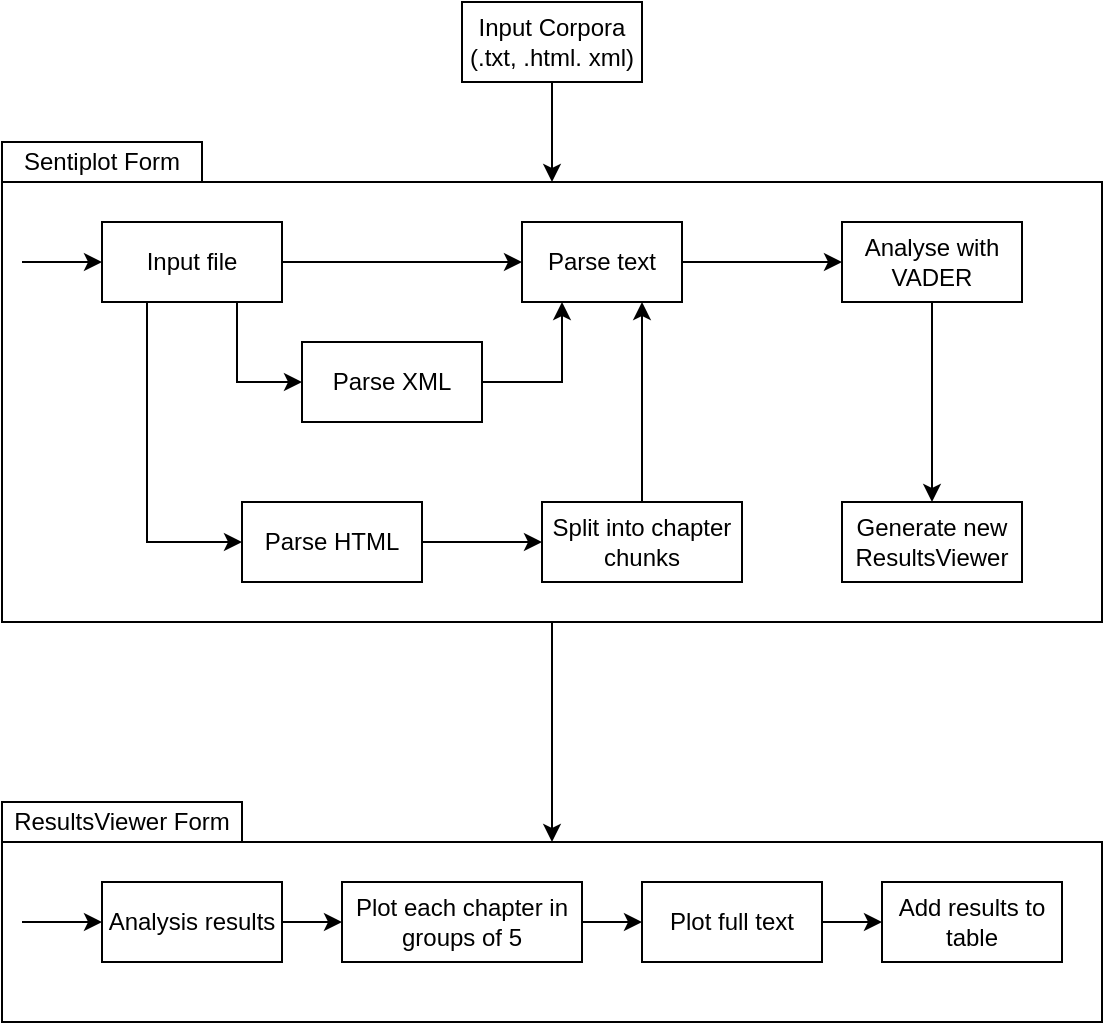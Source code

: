 <mxfile version="12.6.5" type="device"><diagram id="hEmG6slPX6UoaGlffD9S" name="Page-1"><mxGraphModel dx="1086" dy="806" grid="1" gridSize="10" guides="1" tooltips="1" connect="1" arrows="1" fold="1" page="1" pageScale="1" pageWidth="2000" pageHeight="2000" math="0" shadow="0"><root><mxCell id="0"/><mxCell id="1" parent="0"/><mxCell id="5M08BKQ5mrZkknWRBOV--38" style="edgeStyle=orthogonalEdgeStyle;rounded=0;orthogonalLoop=1;jettySize=auto;html=1;exitX=0.5;exitY=1;exitDx=0;exitDy=0;entryX=0.5;entryY=0;entryDx=0;entryDy=0;" parent="1" source="5M08BKQ5mrZkknWRBOV--2" target="5M08BKQ5mrZkknWRBOV--7" edge="1"><mxGeometry relative="1" as="geometry"/></mxCell><mxCell id="5M08BKQ5mrZkknWRBOV--2" value="" style="rounded=0;whiteSpace=wrap;html=1;" parent="1" vertex="1"><mxGeometry x="270" y="210" width="550" height="220" as="geometry"/></mxCell><mxCell id="5M08BKQ5mrZkknWRBOV--3" value="Sentiplot Form" style="text;html=1;strokeColor=#000000;fillColor=none;align=center;verticalAlign=middle;whiteSpace=wrap;rounded=0;" parent="1" vertex="1"><mxGeometry x="270" y="190" width="100" height="20" as="geometry"/></mxCell><mxCell id="5M08BKQ5mrZkknWRBOV--26" style="edgeStyle=orthogonalEdgeStyle;rounded=0;orthogonalLoop=1;jettySize=auto;html=1;exitX=1;exitY=0.5;exitDx=0;exitDy=0;entryX=0.25;entryY=1;entryDx=0;entryDy=0;" parent="1" source="5M08BKQ5mrZkknWRBOV--18" target="5M08BKQ5mrZkknWRBOV--21" edge="1"><mxGeometry relative="1" as="geometry"/></mxCell><mxCell id="5M08BKQ5mrZkknWRBOV--18" value="Parse XML" style="rounded=0;whiteSpace=wrap;html=1;strokeColor=#000000;" parent="1" vertex="1"><mxGeometry x="420" y="290" width="90" height="40" as="geometry"/></mxCell><mxCell id="5M08BKQ5mrZkknWRBOV--24" style="edgeStyle=orthogonalEdgeStyle;rounded=0;orthogonalLoop=1;jettySize=auto;html=1;exitX=1;exitY=0.5;exitDx=0;exitDy=0;entryX=0;entryY=0.5;entryDx=0;entryDy=0;" parent="1" source="5M08BKQ5mrZkknWRBOV--19" target="5M08BKQ5mrZkknWRBOV--20" edge="1"><mxGeometry relative="1" as="geometry"/></mxCell><mxCell id="5M08BKQ5mrZkknWRBOV--19" value="Parse HTML" style="rounded=0;whiteSpace=wrap;html=1;strokeColor=#000000;" parent="1" vertex="1"><mxGeometry x="390" y="370" width="90" height="40" as="geometry"/></mxCell><mxCell id="5M08BKQ5mrZkknWRBOV--35" style="edgeStyle=orthogonalEdgeStyle;rounded=0;orthogonalLoop=1;jettySize=auto;html=1;exitX=1;exitY=0.5;exitDx=0;exitDy=0;entryX=0;entryY=0.5;entryDx=0;entryDy=0;" parent="1" source="5M08BKQ5mrZkknWRBOV--21" target="5M08BKQ5mrZkknWRBOV--34" edge="1"><mxGeometry relative="1" as="geometry"/></mxCell><mxCell id="5M08BKQ5mrZkknWRBOV--21" value="Parse text" style="rounded=0;whiteSpace=wrap;html=1;strokeColor=#000000;" parent="1" vertex="1"><mxGeometry x="530" y="230" width="80" height="40" as="geometry"/></mxCell><mxCell id="5M08BKQ5mrZkknWRBOV--37" style="edgeStyle=orthogonalEdgeStyle;rounded=0;orthogonalLoop=1;jettySize=auto;html=1;exitX=0.5;exitY=0;exitDx=0;exitDy=0;entryX=0.75;entryY=1;entryDx=0;entryDy=0;" parent="1" source="5M08BKQ5mrZkknWRBOV--20" target="5M08BKQ5mrZkknWRBOV--21" edge="1"><mxGeometry relative="1" as="geometry"/></mxCell><mxCell id="5M08BKQ5mrZkknWRBOV--20" value="Split into chapter chunks" style="rounded=0;whiteSpace=wrap;html=1;strokeColor=#000000;" parent="1" vertex="1"><mxGeometry x="540" y="370" width="100" height="40" as="geometry"/></mxCell><mxCell id="5M08BKQ5mrZkknWRBOV--30" style="edgeStyle=orthogonalEdgeStyle;rounded=0;orthogonalLoop=1;jettySize=auto;html=1;exitX=0.75;exitY=1;exitDx=0;exitDy=0;entryX=0;entryY=0.5;entryDx=0;entryDy=0;" parent="1" source="5M08BKQ5mrZkknWRBOV--29" target="5M08BKQ5mrZkknWRBOV--18" edge="1"><mxGeometry relative="1" as="geometry"/></mxCell><mxCell id="5M08BKQ5mrZkknWRBOV--31" style="edgeStyle=orthogonalEdgeStyle;rounded=0;orthogonalLoop=1;jettySize=auto;html=1;exitX=0.25;exitY=1;exitDx=0;exitDy=0;entryX=0;entryY=0.5;entryDx=0;entryDy=0;" parent="1" source="5M08BKQ5mrZkknWRBOV--29" target="5M08BKQ5mrZkknWRBOV--19" edge="1"><mxGeometry relative="1" as="geometry"/></mxCell><mxCell id="5M08BKQ5mrZkknWRBOV--32" style="edgeStyle=orthogonalEdgeStyle;rounded=0;orthogonalLoop=1;jettySize=auto;html=1;exitX=1;exitY=0.5;exitDx=0;exitDy=0;entryX=0;entryY=0.5;entryDx=0;entryDy=0;" parent="1" source="5M08BKQ5mrZkknWRBOV--29" target="5M08BKQ5mrZkknWRBOV--21" edge="1"><mxGeometry relative="1" as="geometry"/></mxCell><mxCell id="5M08BKQ5mrZkknWRBOV--29" value="Input file" style="rounded=0;whiteSpace=wrap;html=1;strokeColor=#000000;" parent="1" vertex="1"><mxGeometry x="320" y="230" width="90" height="40" as="geometry"/></mxCell><mxCell id="5M08BKQ5mrZkknWRBOV--43" style="edgeStyle=orthogonalEdgeStyle;rounded=0;orthogonalLoop=1;jettySize=auto;html=1;exitX=0.5;exitY=1;exitDx=0;exitDy=0;entryX=0.5;entryY=0;entryDx=0;entryDy=0;" parent="1" source="5M08BKQ5mrZkknWRBOV--34" target="5M08BKQ5mrZkknWRBOV--42" edge="1"><mxGeometry relative="1" as="geometry"/></mxCell><mxCell id="5M08BKQ5mrZkknWRBOV--34" value="Analyse with VADER" style="rounded=0;whiteSpace=wrap;html=1;strokeColor=#000000;" parent="1" vertex="1"><mxGeometry x="690" y="230" width="90" height="40" as="geometry"/></mxCell><mxCell id="5M08BKQ5mrZkknWRBOV--41" value="" style="endArrow=classic;html=1;entryX=0;entryY=0.5;entryDx=0;entryDy=0;" parent="1" target="5M08BKQ5mrZkknWRBOV--29" edge="1"><mxGeometry width="50" height="50" relative="1" as="geometry"><mxPoint x="280" y="250" as="sourcePoint"/><mxPoint x="320" y="250" as="targetPoint"/></mxGeometry></mxCell><mxCell id="5M08BKQ5mrZkknWRBOV--42" value="Generate new ResultsViewer" style="rounded=0;whiteSpace=wrap;html=1;strokeColor=#000000;" parent="1" vertex="1"><mxGeometry x="690" y="370" width="90" height="40" as="geometry"/></mxCell><mxCell id="5M08BKQ5mrZkknWRBOV--54" style="edgeStyle=orthogonalEdgeStyle;rounded=0;orthogonalLoop=1;jettySize=auto;html=1;exitX=0.5;exitY=1;exitDx=0;exitDy=0;entryX=0.5;entryY=0;entryDx=0;entryDy=0;" parent="1" source="5M08BKQ5mrZkknWRBOV--52" target="5M08BKQ5mrZkknWRBOV--2" edge="1"><mxGeometry relative="1" as="geometry"/></mxCell><mxCell id="5M08BKQ5mrZkknWRBOV--52" value="Input Corpora (.txt, .html. xml)" style="rounded=0;whiteSpace=wrap;html=1;strokeColor=#000000;" parent="1" vertex="1"><mxGeometry x="500" y="120" width="90" height="40" as="geometry"/></mxCell><mxCell id="5M08BKQ5mrZkknWRBOV--7" value="" style="rounded=0;whiteSpace=wrap;html=1;" parent="1" vertex="1"><mxGeometry x="270" y="540" width="550" height="90" as="geometry"/></mxCell><mxCell id="5M08BKQ5mrZkknWRBOV--8" value="ResultsViewer Form" style="text;html=1;strokeColor=#000000;fillColor=none;align=center;verticalAlign=middle;whiteSpace=wrap;rounded=0;" parent="1" vertex="1"><mxGeometry x="270" y="520" width="120" height="20" as="geometry"/></mxCell><mxCell id="5M08BKQ5mrZkknWRBOV--49" style="edgeStyle=orthogonalEdgeStyle;rounded=0;orthogonalLoop=1;jettySize=auto;html=1;exitX=1;exitY=0.5;exitDx=0;exitDy=0;entryX=0;entryY=0.5;entryDx=0;entryDy=0;" parent="1" source="5M08BKQ5mrZkknWRBOV--44" target="5M08BKQ5mrZkknWRBOV--46" edge="1"><mxGeometry relative="1" as="geometry"/></mxCell><mxCell id="5M08BKQ5mrZkknWRBOV--44" value="Analysis results&lt;span style=&quot;color: rgba(0 , 0 , 0 , 0) ; font-family: monospace ; font-size: 0px ; white-space: nowrap&quot;&gt;%3CmxGraphModel%3E%3Croot%3E%3CmxCell%20id%3D%220%22%2F%3E%3CmxCell%20id%3D%221%22%20parent%3D%220%22%2F%3E%3CmxCell%20id%3D%222%22%20value%3D%22Input%20file%22%20style%3D%22rounded%3D0%3BwhiteSpace%3Dwrap%3Bhtml%3D1%3BstrokeColor%3D%23000000%3B%22%20vertex%3D%221%22%20parent%3D%221%22%3E%3CmxGeometry%20x%3D%22320%22%20y%3D%22560%22%20width%3D%2290%22%20height%3D%2240%22%20as%3D%22geometry%22%2F%3E%3C%2FmxCell%3E%3C%2Froot%3E%3C%2FmxGraphModel%3E&lt;/span&gt;" style="rounded=0;whiteSpace=wrap;html=1;strokeColor=#000000;" parent="1" vertex="1"><mxGeometry x="320" y="560" width="90" height="40" as="geometry"/></mxCell><mxCell id="5M08BKQ5mrZkknWRBOV--45" value="" style="endArrow=classic;html=1;entryX=0;entryY=0.5;entryDx=0;entryDy=0;" parent="1" target="5M08BKQ5mrZkknWRBOV--44" edge="1"><mxGeometry width="50" height="50" relative="1" as="geometry"><mxPoint x="280" y="580" as="sourcePoint"/><mxPoint x="320" y="580" as="targetPoint"/></mxGeometry></mxCell><mxCell id="5M08BKQ5mrZkknWRBOV--50" style="edgeStyle=orthogonalEdgeStyle;rounded=0;orthogonalLoop=1;jettySize=auto;html=1;exitX=1;exitY=0.5;exitDx=0;exitDy=0;entryX=0;entryY=0.5;entryDx=0;entryDy=0;" parent="1" source="5M08BKQ5mrZkknWRBOV--46" target="5M08BKQ5mrZkknWRBOV--47" edge="1"><mxGeometry relative="1" as="geometry"/></mxCell><mxCell id="5M08BKQ5mrZkknWRBOV--46" value="Plot each chapter in groups of 5" style="rounded=0;whiteSpace=wrap;html=1;strokeColor=#000000;" parent="1" vertex="1"><mxGeometry x="440" y="560" width="120" height="40" as="geometry"/></mxCell><mxCell id="5M08BKQ5mrZkknWRBOV--51" style="edgeStyle=orthogonalEdgeStyle;rounded=0;orthogonalLoop=1;jettySize=auto;html=1;exitX=1;exitY=0.5;exitDx=0;exitDy=0;entryX=0;entryY=0.5;entryDx=0;entryDy=0;" parent="1" source="5M08BKQ5mrZkknWRBOV--47" target="5M08BKQ5mrZkknWRBOV--48" edge="1"><mxGeometry relative="1" as="geometry"/></mxCell><mxCell id="5M08BKQ5mrZkknWRBOV--47" value="Plot full text" style="rounded=0;whiteSpace=wrap;html=1;strokeColor=#000000;" parent="1" vertex="1"><mxGeometry x="590" y="560" width="90" height="40" as="geometry"/></mxCell><mxCell id="5M08BKQ5mrZkknWRBOV--48" value="Add results to table" style="rounded=0;whiteSpace=wrap;html=1;strokeColor=#000000;" parent="1" vertex="1"><mxGeometry x="710" y="560" width="90" height="40" as="geometry"/></mxCell></root></mxGraphModel></diagram></mxfile>